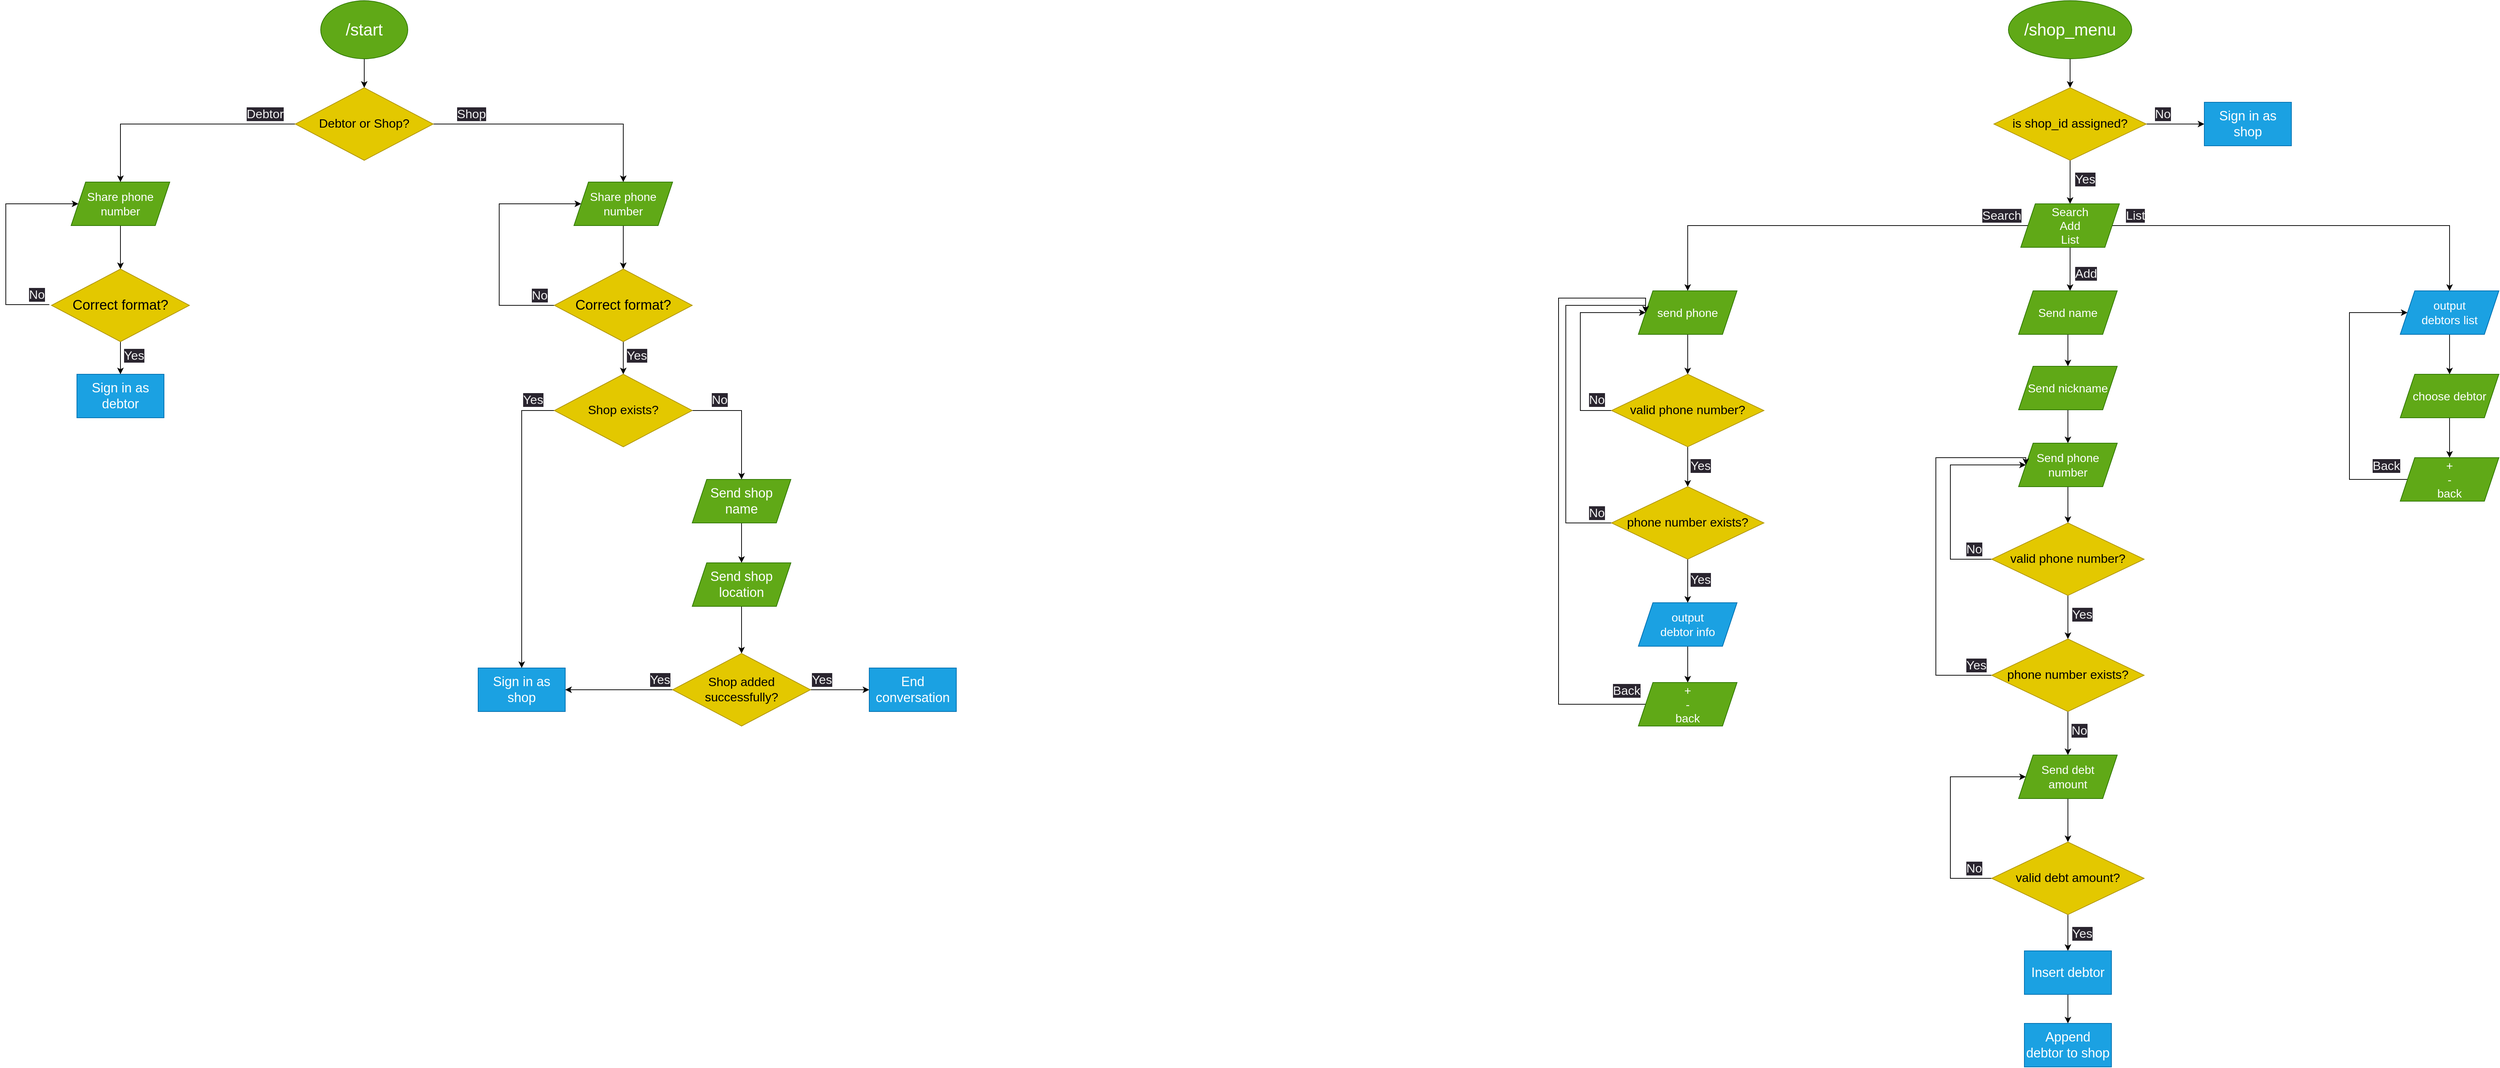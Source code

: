 <mxfile version="21.5.0" type="device">
  <diagram name="Page-1" id="ZCTmXSfx99b_AYZsrj3S">
    <mxGraphModel dx="1834" dy="844" grid="1" gridSize="10" guides="1" tooltips="1" connect="1" arrows="1" fold="1" page="0" pageScale="1" pageWidth="827" pageHeight="1169" math="0" shadow="0">
      <root>
        <mxCell id="0" />
        <mxCell id="1" parent="0" />
        <mxCell id="9ZaSiUd8DV9uHAAC3J2y-7" style="edgeStyle=orthogonalEdgeStyle;rounded=0;orthogonalLoop=1;jettySize=auto;html=1;exitX=0.5;exitY=1;exitDx=0;exitDy=0;entryX=0.5;entryY=0;entryDx=0;entryDy=0;" parent="1" source="9ZaSiUd8DV9uHAAC3J2y-1" target="9ZaSiUd8DV9uHAAC3J2y-6" edge="1">
          <mxGeometry relative="1" as="geometry" />
        </mxCell>
        <mxCell id="9ZaSiUd8DV9uHAAC3J2y-1" value="&lt;font style=&quot;font-size: 23px;&quot;&gt;/start&lt;/font&gt;" style="ellipse;whiteSpace=wrap;html=1;fillColor=#60a917;fontColor=#ffffff;strokeColor=#2D7600;" parent="1" vertex="1">
          <mxGeometry x="354" y="40" width="120" height="80" as="geometry" />
        </mxCell>
        <mxCell id="9ZaSiUd8DV9uHAAC3J2y-29" style="edgeStyle=orthogonalEdgeStyle;rounded=0;orthogonalLoop=1;jettySize=auto;html=1;exitX=0;exitY=0.5;exitDx=0;exitDy=0;entryX=0.5;entryY=0;entryDx=0;entryDy=0;" parent="1" source="9ZaSiUd8DV9uHAAC3J2y-6" target="9ZaSiUd8DV9uHAAC3J2y-28" edge="1">
          <mxGeometry relative="1" as="geometry" />
        </mxCell>
        <mxCell id="9ZaSiUd8DV9uHAAC3J2y-33" style="edgeStyle=orthogonalEdgeStyle;rounded=0;orthogonalLoop=1;jettySize=auto;html=1;exitX=1;exitY=0.5;exitDx=0;exitDy=0;entryX=0.5;entryY=0;entryDx=0;entryDy=0;" parent="1" source="9ZaSiUd8DV9uHAAC3J2y-6" target="9ZaSiUd8DV9uHAAC3J2y-31" edge="1">
          <mxGeometry relative="1" as="geometry" />
        </mxCell>
        <mxCell id="9ZaSiUd8DV9uHAAC3J2y-6" value="&lt;font style=&quot;font-size: 17px;&quot;&gt;Debtor or Shop?&lt;/font&gt;" style="rhombus;whiteSpace=wrap;html=1;fillColor=#e3c800;fontColor=#000000;strokeColor=#B09500;" parent="1" vertex="1">
          <mxGeometry x="319" y="160" width="190" height="100" as="geometry" />
        </mxCell>
        <mxCell id="9ZaSiUd8DV9uHAAC3J2y-10" value="&lt;font style=&quot;font-size: 18px;&quot;&gt;Sign in as debtor&lt;/font&gt;" style="rounded=0;whiteSpace=wrap;html=1;fillColor=#1ba1e2;fontColor=#ffffff;strokeColor=#006EAF;" parent="1" vertex="1">
          <mxGeometry x="18" y="555" width="120" height="60" as="geometry" />
        </mxCell>
        <mxCell id="9ZaSiUd8DV9uHAAC3J2y-12" value="&lt;span style=&quot;color: rgb(240, 240, 240); font-family: Helvetica; font-size: 17px; font-style: normal; font-variant-ligatures: normal; font-variant-caps: normal; font-weight: 400; letter-spacing: normal; orphans: 2; text-align: center; text-indent: 0px; text-transform: none; widows: 2; word-spacing: 0px; -webkit-text-stroke-width: 0px; background-color: rgb(42, 37, 47); text-decoration-thickness: initial; text-decoration-style: initial; text-decoration-color: initial; float: none; display: inline !important;&quot;&gt;Debtor&lt;/span&gt;" style="text;whiteSpace=wrap;html=1;" parent="1" vertex="1">
          <mxGeometry x="250" y="180" width="60" height="30" as="geometry" />
        </mxCell>
        <mxCell id="9ZaSiUd8DV9uHAAC3J2y-19" style="edgeStyle=orthogonalEdgeStyle;rounded=0;orthogonalLoop=1;jettySize=auto;html=1;exitX=0;exitY=0.5;exitDx=0;exitDy=0;entryX=0.5;entryY=0;entryDx=0;entryDy=0;" parent="1" source="9ZaSiUd8DV9uHAAC3J2y-15" target="9ZaSiUd8DV9uHAAC3J2y-18" edge="1">
          <mxGeometry relative="1" as="geometry" />
        </mxCell>
        <mxCell id="9ZaSiUd8DV9uHAAC3J2y-38" style="edgeStyle=orthogonalEdgeStyle;rounded=0;orthogonalLoop=1;jettySize=auto;html=1;exitX=1;exitY=0.5;exitDx=0;exitDy=0;entryX=0.5;entryY=0;entryDx=0;entryDy=0;" parent="1" source="9ZaSiUd8DV9uHAAC3J2y-15" target="9ZaSiUd8DV9uHAAC3J2y-35" edge="1">
          <mxGeometry relative="1" as="geometry" />
        </mxCell>
        <mxCell id="9ZaSiUd8DV9uHAAC3J2y-15" value="&lt;font style=&quot;font-size: 17px;&quot;&gt;Shop exists?&lt;/font&gt;" style="rhombus;whiteSpace=wrap;html=1;fillColor=#e3c800;fontColor=#000000;strokeColor=#B09500;" parent="1" vertex="1">
          <mxGeometry x="676" y="555" width="190" height="100" as="geometry" />
        </mxCell>
        <mxCell id="9ZaSiUd8DV9uHAAC3J2y-18" value="&lt;font style=&quot;font-size: 18px;&quot;&gt;Sign in as shop&lt;/font&gt;" style="rounded=0;whiteSpace=wrap;html=1;fillColor=#1ba1e2;fontColor=#ffffff;strokeColor=#006EAF;" parent="1" vertex="1">
          <mxGeometry x="571" y="960" width="120" height="60" as="geometry" />
        </mxCell>
        <mxCell id="9ZaSiUd8DV9uHAAC3J2y-22" value="&lt;span style=&quot;color: rgb(240, 240, 240); font-family: Helvetica; font-size: 17px; font-style: normal; font-variant-ligatures: normal; font-variant-caps: normal; font-weight: 400; letter-spacing: normal; orphans: 2; text-align: center; text-indent: 0px; text-transform: none; widows: 2; word-spacing: 0px; -webkit-text-stroke-width: 0px; background-color: rgb(42, 37, 47); text-decoration-thickness: initial; text-decoration-style: initial; text-decoration-color: initial; float: none; display: inline !important;&quot;&gt;Shop&lt;/span&gt;" style="text;whiteSpace=wrap;html=1;" parent="1" vertex="1">
          <mxGeometry x="540" y="180" width="60" height="30" as="geometry" />
        </mxCell>
        <mxCell id="9ZaSiUd8DV9uHAAC3J2y-23" value="&lt;span style=&quot;color: rgb(240, 240, 240); font-family: Helvetica; font-size: 17px; font-style: normal; font-variant-ligatures: normal; font-variant-caps: normal; font-weight: 400; letter-spacing: normal; orphans: 2; text-align: center; text-indent: 0px; text-transform: none; widows: 2; word-spacing: 0px; -webkit-text-stroke-width: 0px; background-color: rgb(42, 37, 47); text-decoration-thickness: initial; text-decoration-style: initial; text-decoration-color: initial; float: none; display: inline !important;&quot;&gt;Yes&lt;/span&gt;" style="text;whiteSpace=wrap;html=1;" parent="1" vertex="1">
          <mxGeometry x="631" y="574" width="60" height="30" as="geometry" />
        </mxCell>
        <mxCell id="9ZaSiUd8DV9uHAAC3J2y-24" value="&lt;span style=&quot;color: rgb(240, 240, 240); font-family: Helvetica; font-size: 17px; font-style: normal; font-variant-ligatures: normal; font-variant-caps: normal; font-weight: 400; letter-spacing: normal; orphans: 2; text-align: center; text-indent: 0px; text-transform: none; widows: 2; word-spacing: 0px; -webkit-text-stroke-width: 0px; background-color: rgb(42, 37, 47); text-decoration-thickness: initial; text-decoration-style: initial; text-decoration-color: initial; float: none; display: inline !important;&quot;&gt;No&lt;/span&gt;" style="text;whiteSpace=wrap;html=1;" parent="1" vertex="1">
          <mxGeometry x="891" y="574" width="60" height="30" as="geometry" />
        </mxCell>
        <mxCell id="9ZaSiUd8DV9uHAAC3J2y-42" style="edgeStyle=orthogonalEdgeStyle;rounded=0;orthogonalLoop=1;jettySize=auto;html=1;exitX=0.5;exitY=1;exitDx=0;exitDy=0;entryX=0.5;entryY=0;entryDx=0;entryDy=0;" parent="1" source="9ZaSiUd8DV9uHAAC3J2y-28" target="9ZaSiUd8DV9uHAAC3J2y-41" edge="1">
          <mxGeometry relative="1" as="geometry" />
        </mxCell>
        <mxCell id="9ZaSiUd8DV9uHAAC3J2y-28" value="&lt;font style=&quot;font-size: 16px;&quot;&gt;Share phone number&lt;/font&gt;" style="shape=parallelogram;perimeter=parallelogramPerimeter;whiteSpace=wrap;html=1;fixedSize=1;fillColor=#60a917;fontColor=#ffffff;strokeColor=#2D7600;" parent="1" vertex="1">
          <mxGeometry x="10" y="290" width="136" height="60" as="geometry" />
        </mxCell>
        <mxCell id="9ZaSiUd8DV9uHAAC3J2y-49" style="edgeStyle=orthogonalEdgeStyle;rounded=0;orthogonalLoop=1;jettySize=auto;html=1;exitX=0.5;exitY=1;exitDx=0;exitDy=0;entryX=0.5;entryY=0;entryDx=0;entryDy=0;" parent="1" source="9ZaSiUd8DV9uHAAC3J2y-31" target="9ZaSiUd8DV9uHAAC3J2y-48" edge="1">
          <mxGeometry relative="1" as="geometry" />
        </mxCell>
        <mxCell id="9ZaSiUd8DV9uHAAC3J2y-31" value="&lt;font style=&quot;font-size: 16px;&quot;&gt;Share phone number&lt;/font&gt;" style="shape=parallelogram;perimeter=parallelogramPerimeter;whiteSpace=wrap;html=1;fixedSize=1;fillColor=#60a917;fontColor=#ffffff;strokeColor=#2D7600;" parent="1" vertex="1">
          <mxGeometry x="703" y="290" width="136" height="60" as="geometry" />
        </mxCell>
        <mxCell id="9ZaSiUd8DV9uHAAC3J2y-37" style="edgeStyle=orthogonalEdgeStyle;rounded=0;orthogonalLoop=1;jettySize=auto;html=1;exitX=0.5;exitY=1;exitDx=0;exitDy=0;entryX=0.5;entryY=0;entryDx=0;entryDy=0;" parent="1" source="9ZaSiUd8DV9uHAAC3J2y-35" target="9ZaSiUd8DV9uHAAC3J2y-36" edge="1">
          <mxGeometry relative="1" as="geometry" />
        </mxCell>
        <mxCell id="9ZaSiUd8DV9uHAAC3J2y-35" value="&lt;font style=&quot;font-size: 18px;&quot;&gt;Send shop name&lt;/font&gt;" style="shape=parallelogram;perimeter=parallelogramPerimeter;whiteSpace=wrap;html=1;fixedSize=1;fillColor=#60a917;fontColor=#ffffff;strokeColor=#2D7600;" parent="1" vertex="1">
          <mxGeometry x="866" y="700" width="136" height="60" as="geometry" />
        </mxCell>
        <mxCell id="9ZaSiUd8DV9uHAAC3J2y-56" style="edgeStyle=orthogonalEdgeStyle;rounded=0;orthogonalLoop=1;jettySize=auto;html=1;exitX=0.5;exitY=1;exitDx=0;exitDy=0;entryX=0.5;entryY=0;entryDx=0;entryDy=0;" parent="1" source="9ZaSiUd8DV9uHAAC3J2y-36" target="9ZaSiUd8DV9uHAAC3J2y-55" edge="1">
          <mxGeometry relative="1" as="geometry" />
        </mxCell>
        <mxCell id="9ZaSiUd8DV9uHAAC3J2y-36" value="&lt;font style=&quot;font-size: 18px;&quot;&gt;Send shop location&lt;/font&gt;" style="shape=parallelogram;perimeter=parallelogramPerimeter;whiteSpace=wrap;html=1;fixedSize=1;fillColor=#60a917;fontColor=#ffffff;strokeColor=#2D7600;" parent="1" vertex="1">
          <mxGeometry x="866" y="815" width="136" height="60" as="geometry" />
        </mxCell>
        <mxCell id="9ZaSiUd8DV9uHAAC3J2y-43" style="edgeStyle=orthogonalEdgeStyle;rounded=0;orthogonalLoop=1;jettySize=auto;html=1;exitX=0.5;exitY=1;exitDx=0;exitDy=0;entryX=0.5;entryY=0;entryDx=0;entryDy=0;" parent="1" source="9ZaSiUd8DV9uHAAC3J2y-41" target="9ZaSiUd8DV9uHAAC3J2y-10" edge="1">
          <mxGeometry relative="1" as="geometry" />
        </mxCell>
        <mxCell id="9ZaSiUd8DV9uHAAC3J2y-41" value="&lt;font style=&quot;font-size: 19px;&quot;&gt;Correct format?&lt;/font&gt;" style="rhombus;whiteSpace=wrap;html=1;fillColor=#e3c800;fontColor=#000000;strokeColor=#B09500;" parent="1" vertex="1">
          <mxGeometry x="-17" y="410" width="190" height="100" as="geometry" />
        </mxCell>
        <mxCell id="9ZaSiUd8DV9uHAAC3J2y-44" value="&lt;span style=&quot;color: rgb(240, 240, 240); font-family: Helvetica; font-size: 17px; font-style: normal; font-variant-ligatures: normal; font-variant-caps: normal; font-weight: 400; letter-spacing: normal; orphans: 2; text-align: center; text-indent: 0px; text-transform: none; widows: 2; word-spacing: 0px; -webkit-text-stroke-width: 0px; background-color: rgb(42, 37, 47); text-decoration-thickness: initial; text-decoration-style: initial; text-decoration-color: initial; float: none; display: inline !important;&quot;&gt;Yes&lt;/span&gt;" style="text;whiteSpace=wrap;html=1;" parent="1" vertex="1">
          <mxGeometry x="81" y="513" width="60" height="30" as="geometry" />
        </mxCell>
        <mxCell id="9ZaSiUd8DV9uHAAC3J2y-47" style="edgeStyle=orthogonalEdgeStyle;rounded=0;orthogonalLoop=1;jettySize=auto;html=1;exitX=0.5;exitY=1;exitDx=0;exitDy=0;entryX=0;entryY=0.5;entryDx=0;entryDy=0;" parent="1" source="9ZaSiUd8DV9uHAAC3J2y-45" target="9ZaSiUd8DV9uHAAC3J2y-28" edge="1">
          <mxGeometry relative="1" as="geometry">
            <Array as="points">
              <mxPoint x="-80" y="459" />
              <mxPoint x="-80" y="320" />
            </Array>
          </mxGeometry>
        </mxCell>
        <mxCell id="9ZaSiUd8DV9uHAAC3J2y-45" value="&lt;span style=&quot;color: rgb(240, 240, 240); font-family: Helvetica; font-size: 17px; font-style: normal; font-variant-ligatures: normal; font-variant-caps: normal; font-weight: 400; letter-spacing: normal; orphans: 2; text-align: center; text-indent: 0px; text-transform: none; widows: 2; word-spacing: 0px; -webkit-text-stroke-width: 0px; background-color: rgb(42, 37, 47); text-decoration-thickness: initial; text-decoration-style: initial; text-decoration-color: initial; float: none; display: inline !important;&quot;&gt;No&lt;/span&gt;" style="text;whiteSpace=wrap;html=1;" parent="1" vertex="1">
          <mxGeometry x="-50" y="429" width="60" height="30" as="geometry" />
        </mxCell>
        <mxCell id="9ZaSiUd8DV9uHAAC3J2y-50" style="edgeStyle=orthogonalEdgeStyle;rounded=0;orthogonalLoop=1;jettySize=auto;html=1;exitX=0.5;exitY=1;exitDx=0;exitDy=0;entryX=0.5;entryY=0;entryDx=0;entryDy=0;" parent="1" source="9ZaSiUd8DV9uHAAC3J2y-48" target="9ZaSiUd8DV9uHAAC3J2y-15" edge="1">
          <mxGeometry relative="1" as="geometry" />
        </mxCell>
        <mxCell id="9ZaSiUd8DV9uHAAC3J2y-51" style="edgeStyle=orthogonalEdgeStyle;rounded=0;orthogonalLoop=1;jettySize=auto;html=1;exitX=0;exitY=0.5;exitDx=0;exitDy=0;entryX=0;entryY=0.5;entryDx=0;entryDy=0;" parent="1" source="9ZaSiUd8DV9uHAAC3J2y-48" target="9ZaSiUd8DV9uHAAC3J2y-31" edge="1">
          <mxGeometry relative="1" as="geometry">
            <Array as="points">
              <mxPoint x="600" y="460" />
              <mxPoint x="600" y="320" />
            </Array>
          </mxGeometry>
        </mxCell>
        <mxCell id="9ZaSiUd8DV9uHAAC3J2y-48" value="&lt;font style=&quot;font-size: 19px;&quot;&gt;Correct format?&lt;/font&gt;" style="rhombus;whiteSpace=wrap;html=1;fillColor=#e3c800;fontColor=#000000;strokeColor=#B09500;" parent="1" vertex="1">
          <mxGeometry x="676" y="410" width="190" height="100" as="geometry" />
        </mxCell>
        <mxCell id="9ZaSiUd8DV9uHAAC3J2y-52" value="&lt;span style=&quot;color: rgb(240, 240, 240); font-family: Helvetica; font-size: 17px; font-style: normal; font-variant-ligatures: normal; font-variant-caps: normal; font-weight: 400; letter-spacing: normal; orphans: 2; text-align: center; text-indent: 0px; text-transform: none; widows: 2; word-spacing: 0px; -webkit-text-stroke-width: 0px; background-color: rgb(42, 37, 47); text-decoration-thickness: initial; text-decoration-style: initial; text-decoration-color: initial; float: none; display: inline !important;&quot;&gt;No&lt;/span&gt;" style="text;whiteSpace=wrap;html=1;" parent="1" vertex="1">
          <mxGeometry x="643" y="430" width="60" height="30" as="geometry" />
        </mxCell>
        <mxCell id="9ZaSiUd8DV9uHAAC3J2y-53" value="&lt;span style=&quot;color: rgb(240, 240, 240); font-family: Helvetica; font-size: 17px; font-style: normal; font-variant-ligatures: normal; font-variant-caps: normal; font-weight: 400; letter-spacing: normal; orphans: 2; text-align: center; text-indent: 0px; text-transform: none; widows: 2; word-spacing: 0px; -webkit-text-stroke-width: 0px; background-color: rgb(42, 37, 47); text-decoration-thickness: initial; text-decoration-style: initial; text-decoration-color: initial; float: none; display: inline !important;&quot;&gt;Yes&lt;/span&gt;" style="text;whiteSpace=wrap;html=1;" parent="1" vertex="1">
          <mxGeometry x="774" y="513" width="60" height="30" as="geometry" />
        </mxCell>
        <mxCell id="9ZaSiUd8DV9uHAAC3J2y-57" style="edgeStyle=orthogonalEdgeStyle;rounded=0;orthogonalLoop=1;jettySize=auto;html=1;exitX=0;exitY=0.5;exitDx=0;exitDy=0;entryX=1;entryY=0.5;entryDx=0;entryDy=0;" parent="1" source="9ZaSiUd8DV9uHAAC3J2y-55" target="9ZaSiUd8DV9uHAAC3J2y-18" edge="1">
          <mxGeometry relative="1" as="geometry" />
        </mxCell>
        <mxCell id="9ZaSiUd8DV9uHAAC3J2y-60" style="edgeStyle=orthogonalEdgeStyle;rounded=0;orthogonalLoop=1;jettySize=auto;html=1;exitX=1;exitY=0.5;exitDx=0;exitDy=0;entryX=0;entryY=0.5;entryDx=0;entryDy=0;" parent="1" source="9ZaSiUd8DV9uHAAC3J2y-55" target="9ZaSiUd8DV9uHAAC3J2y-59" edge="1">
          <mxGeometry relative="1" as="geometry" />
        </mxCell>
        <mxCell id="9ZaSiUd8DV9uHAAC3J2y-55" value="&lt;span style=&quot;font-size: 17px;&quot;&gt;Shop added successfully?&lt;/span&gt;" style="rhombus;whiteSpace=wrap;html=1;fillColor=#e3c800;fontColor=#000000;strokeColor=#B09500;" parent="1" vertex="1">
          <mxGeometry x="839" y="940" width="190" height="100" as="geometry" />
        </mxCell>
        <mxCell id="9ZaSiUd8DV9uHAAC3J2y-58" value="&lt;span style=&quot;color: rgb(240, 240, 240); font-family: Helvetica; font-size: 17px; font-style: normal; font-variant-ligatures: normal; font-variant-caps: normal; font-weight: 400; letter-spacing: normal; orphans: 2; text-align: center; text-indent: 0px; text-transform: none; widows: 2; word-spacing: 0px; -webkit-text-stroke-width: 0px; background-color: rgb(42, 37, 47); text-decoration-thickness: initial; text-decoration-style: initial; text-decoration-color: initial; float: none; display: inline !important;&quot;&gt;Yes&lt;/span&gt;" style="text;whiteSpace=wrap;html=1;" parent="1" vertex="1">
          <mxGeometry x="806" y="960" width="60" height="30" as="geometry" />
        </mxCell>
        <mxCell id="9ZaSiUd8DV9uHAAC3J2y-59" value="&lt;font style=&quot;font-size: 18px;&quot;&gt;End conversation&lt;/font&gt;" style="rounded=0;whiteSpace=wrap;html=1;fillColor=#1ba1e2;fontColor=#ffffff;strokeColor=#006EAF;" parent="1" vertex="1">
          <mxGeometry x="1110" y="960" width="120" height="60" as="geometry" />
        </mxCell>
        <mxCell id="9ZaSiUd8DV9uHAAC3J2y-61" value="&lt;span style=&quot;color: rgb(240, 240, 240); font-family: Helvetica; font-size: 17px; font-style: normal; font-variant-ligatures: normal; font-variant-caps: normal; font-weight: 400; letter-spacing: normal; orphans: 2; text-align: center; text-indent: 0px; text-transform: none; widows: 2; word-spacing: 0px; -webkit-text-stroke-width: 0px; background-color: rgb(42, 37, 47); text-decoration-thickness: initial; text-decoration-style: initial; text-decoration-color: initial; float: none; display: inline !important;&quot;&gt;Yes&lt;/span&gt;" style="text;whiteSpace=wrap;html=1;" parent="1" vertex="1">
          <mxGeometry x="1029" y="960" width="60" height="30" as="geometry" />
        </mxCell>
        <mxCell id="9ZaSiUd8DV9uHAAC3J2y-66" style="edgeStyle=orthogonalEdgeStyle;rounded=0;orthogonalLoop=1;jettySize=auto;html=1;exitX=0.5;exitY=1;exitDx=0;exitDy=0;entryX=0.5;entryY=0;entryDx=0;entryDy=0;" parent="1" source="9ZaSiUd8DV9uHAAC3J2y-64" target="9ZaSiUd8DV9uHAAC3J2y-65" edge="1">
          <mxGeometry relative="1" as="geometry" />
        </mxCell>
        <mxCell id="9ZaSiUd8DV9uHAAC3J2y-64" value="&lt;font style=&quot;font-size: 23px;&quot;&gt;/shop_menu&lt;/font&gt;" style="ellipse;whiteSpace=wrap;html=1;fillColor=#60a917;fontColor=#ffffff;strokeColor=#2D7600;" parent="1" vertex="1">
          <mxGeometry x="2680" y="40" width="170" height="80" as="geometry" />
        </mxCell>
        <mxCell id="9ZaSiUd8DV9uHAAC3J2y-68" style="edgeStyle=orthogonalEdgeStyle;rounded=0;orthogonalLoop=1;jettySize=auto;html=1;exitX=1;exitY=0.5;exitDx=0;exitDy=0;entryX=0;entryY=0.5;entryDx=0;entryDy=0;" parent="1" source="9ZaSiUd8DV9uHAAC3J2y-65" target="9ZaSiUd8DV9uHAAC3J2y-67" edge="1">
          <mxGeometry relative="1" as="geometry" />
        </mxCell>
        <mxCell id="9ZaSiUd8DV9uHAAC3J2y-74" style="edgeStyle=orthogonalEdgeStyle;rounded=0;orthogonalLoop=1;jettySize=auto;html=1;exitX=0.5;exitY=1;exitDx=0;exitDy=0;" parent="1" source="9ZaSiUd8DV9uHAAC3J2y-65" target="9ZaSiUd8DV9uHAAC3J2y-73" edge="1">
          <mxGeometry relative="1" as="geometry" />
        </mxCell>
        <mxCell id="9ZaSiUd8DV9uHAAC3J2y-65" value="&lt;font style=&quot;font-size: 17px;&quot;&gt;is shop_id assigned?&lt;/font&gt;" style="rhombus;whiteSpace=wrap;html=1;fillColor=#e3c800;fontColor=#000000;strokeColor=#B09500;" parent="1" vertex="1">
          <mxGeometry x="2660" y="160" width="210" height="100" as="geometry" />
        </mxCell>
        <mxCell id="9ZaSiUd8DV9uHAAC3J2y-67" value="&lt;font style=&quot;font-size: 18px;&quot;&gt;Sign in as shop&lt;/font&gt;" style="rounded=0;whiteSpace=wrap;html=1;fillColor=#1ba1e2;fontColor=#ffffff;strokeColor=#006EAF;" parent="1" vertex="1">
          <mxGeometry x="2950" y="180" width="120" height="60" as="geometry" />
        </mxCell>
        <mxCell id="9ZaSiUd8DV9uHAAC3J2y-69" value="&lt;span style=&quot;color: rgb(240, 240, 240); font-family: Helvetica; font-size: 17px; font-style: normal; font-variant-ligatures: normal; font-variant-caps: normal; font-weight: 400; letter-spacing: normal; orphans: 2; text-align: center; text-indent: 0px; text-transform: none; widows: 2; word-spacing: 0px; -webkit-text-stroke-width: 0px; background-color: rgb(42, 37, 47); text-decoration-thickness: initial; text-decoration-style: initial; text-decoration-color: initial; float: none; display: inline !important;&quot;&gt;No&lt;/span&gt;" style="text;whiteSpace=wrap;html=1;" parent="1" vertex="1">
          <mxGeometry x="2880" y="180" width="60" height="30" as="geometry" />
        </mxCell>
        <mxCell id="9ZaSiUd8DV9uHAAC3J2y-72" value="&lt;span style=&quot;color: rgb(240, 240, 240); font-family: Helvetica; font-size: 17px; font-style: normal; font-variant-ligatures: normal; font-variant-caps: normal; font-weight: 400; letter-spacing: normal; orphans: 2; text-align: center; text-indent: 0px; text-transform: none; widows: 2; word-spacing: 0px; -webkit-text-stroke-width: 0px; background-color: rgb(42, 37, 47); text-decoration-thickness: initial; text-decoration-style: initial; text-decoration-color: initial; float: none; display: inline !important;&quot;&gt;Yes&lt;/span&gt;" style="text;whiteSpace=wrap;html=1;" parent="1" vertex="1">
          <mxGeometry x="2770" y="270" width="60" height="30" as="geometry" />
        </mxCell>
        <mxCell id="9ZaSiUd8DV9uHAAC3J2y-77" style="edgeStyle=orthogonalEdgeStyle;rounded=0;orthogonalLoop=1;jettySize=auto;html=1;exitX=0.5;exitY=1;exitDx=0;exitDy=0;" parent="1" source="9ZaSiUd8DV9uHAAC3J2y-73" edge="1">
          <mxGeometry relative="1" as="geometry">
            <mxPoint x="2764.952" y="440" as="targetPoint" />
          </mxGeometry>
        </mxCell>
        <mxCell id="I39oS0J3rHiWMV1ZDgQ9-15" style="edgeStyle=orthogonalEdgeStyle;rounded=0;orthogonalLoop=1;jettySize=auto;html=1;exitX=0;exitY=0.5;exitDx=0;exitDy=0;entryX=0.5;entryY=0;entryDx=0;entryDy=0;" parent="1" source="9ZaSiUd8DV9uHAAC3J2y-73" target="I39oS0J3rHiWMV1ZDgQ9-10" edge="1">
          <mxGeometry relative="1" as="geometry" />
        </mxCell>
        <mxCell id="I39oS0J3rHiWMV1ZDgQ9-31" style="edgeStyle=orthogonalEdgeStyle;rounded=0;orthogonalLoop=1;jettySize=auto;html=1;exitX=1;exitY=0.5;exitDx=0;exitDy=0;entryX=0.5;entryY=0;entryDx=0;entryDy=0;" parent="1" source="9ZaSiUd8DV9uHAAC3J2y-73" target="I39oS0J3rHiWMV1ZDgQ9-30" edge="1">
          <mxGeometry relative="1" as="geometry" />
        </mxCell>
        <mxCell id="9ZaSiUd8DV9uHAAC3J2y-73" value="&lt;font style=&quot;font-size: 16px;&quot;&gt;Search&lt;br&gt;Add&lt;br&gt;List&lt;br&gt;&lt;/font&gt;" style="shape=parallelogram;perimeter=parallelogramPerimeter;whiteSpace=wrap;html=1;fixedSize=1;fillColor=#60a917;fontColor=#ffffff;strokeColor=#2D7600;" parent="1" vertex="1">
          <mxGeometry x="2697" y="320" width="136" height="60" as="geometry" />
        </mxCell>
        <mxCell id="9ZaSiUd8DV9uHAAC3J2y-76" value="&lt;span style=&quot;color: rgb(240, 240, 240); font-family: Helvetica; font-size: 17px; font-style: normal; font-variant-ligatures: normal; font-variant-caps: normal; font-weight: 400; letter-spacing: normal; orphans: 2; text-align: center; text-indent: 0px; text-transform: none; widows: 2; word-spacing: 0px; -webkit-text-stroke-width: 0px; background-color: rgb(42, 37, 47); text-decoration-thickness: initial; text-decoration-style: initial; text-decoration-color: initial; float: none; display: inline !important;&quot;&gt;Add&lt;/span&gt;" style="text;whiteSpace=wrap;html=1;" parent="1" vertex="1">
          <mxGeometry x="2770" y="400" width="60" height="30" as="geometry" />
        </mxCell>
        <mxCell id="9ZaSiUd8DV9uHAAC3J2y-80" style="edgeStyle=orthogonalEdgeStyle;rounded=0;orthogonalLoop=1;jettySize=auto;html=1;exitX=0.5;exitY=1;exitDx=0;exitDy=0;entryX=0.5;entryY=0;entryDx=0;entryDy=0;" parent="1" source="9ZaSiUd8DV9uHAAC3J2y-78" target="9ZaSiUd8DV9uHAAC3J2y-79" edge="1">
          <mxGeometry relative="1" as="geometry" />
        </mxCell>
        <mxCell id="9ZaSiUd8DV9uHAAC3J2y-78" value="&lt;font style=&quot;font-size: 16px;&quot;&gt;Send name&lt;br&gt;&lt;/font&gt;" style="shape=parallelogram;perimeter=parallelogramPerimeter;whiteSpace=wrap;html=1;fixedSize=1;fillColor=#60a917;fontColor=#ffffff;strokeColor=#2D7600;" parent="1" vertex="1">
          <mxGeometry x="2694" y="440" width="136" height="60" as="geometry" />
        </mxCell>
        <mxCell id="9ZaSiUd8DV9uHAAC3J2y-82" style="edgeStyle=orthogonalEdgeStyle;rounded=0;orthogonalLoop=1;jettySize=auto;html=1;exitX=0.5;exitY=1;exitDx=0;exitDy=0;entryX=0.5;entryY=0;entryDx=0;entryDy=0;" parent="1" source="9ZaSiUd8DV9uHAAC3J2y-79" target="9ZaSiUd8DV9uHAAC3J2y-81" edge="1">
          <mxGeometry relative="1" as="geometry" />
        </mxCell>
        <mxCell id="9ZaSiUd8DV9uHAAC3J2y-79" value="&lt;font style=&quot;font-size: 16px;&quot;&gt;Send nickname&lt;br&gt;&lt;/font&gt;" style="shape=parallelogram;perimeter=parallelogramPerimeter;whiteSpace=wrap;html=1;fixedSize=1;fillColor=#60a917;fontColor=#ffffff;strokeColor=#2D7600;" parent="1" vertex="1">
          <mxGeometry x="2694" y="544" width="136" height="60" as="geometry" />
        </mxCell>
        <mxCell id="9ZaSiUd8DV9uHAAC3J2y-86" style="edgeStyle=orthogonalEdgeStyle;rounded=0;orthogonalLoop=1;jettySize=auto;html=1;exitX=0.5;exitY=1;exitDx=0;exitDy=0;entryX=0.5;entryY=0;entryDx=0;entryDy=0;" parent="1" source="9ZaSiUd8DV9uHAAC3J2y-81" target="9ZaSiUd8DV9uHAAC3J2y-83" edge="1">
          <mxGeometry relative="1" as="geometry" />
        </mxCell>
        <mxCell id="9ZaSiUd8DV9uHAAC3J2y-81" value="&lt;font style=&quot;font-size: 16px;&quot;&gt;Send phone number&lt;br&gt;&lt;/font&gt;" style="shape=parallelogram;perimeter=parallelogramPerimeter;whiteSpace=wrap;html=1;fixedSize=1;fillColor=#60a917;fontColor=#ffffff;strokeColor=#2D7600;" parent="1" vertex="1">
          <mxGeometry x="2694" y="650" width="136" height="60" as="geometry" />
        </mxCell>
        <mxCell id="9ZaSiUd8DV9uHAAC3J2y-84" style="edgeStyle=orthogonalEdgeStyle;rounded=0;orthogonalLoop=1;jettySize=auto;html=1;exitX=0;exitY=0.5;exitDx=0;exitDy=0;entryX=0;entryY=0.5;entryDx=0;entryDy=0;" parent="1" source="9ZaSiUd8DV9uHAAC3J2y-83" target="9ZaSiUd8DV9uHAAC3J2y-81" edge="1">
          <mxGeometry relative="1" as="geometry">
            <Array as="points">
              <mxPoint x="2600" y="810" />
              <mxPoint x="2600" y="680" />
            </Array>
          </mxGeometry>
        </mxCell>
        <mxCell id="I39oS0J3rHiWMV1ZDgQ9-2" style="edgeStyle=orthogonalEdgeStyle;rounded=0;orthogonalLoop=1;jettySize=auto;html=1;exitX=0.5;exitY=1;exitDx=0;exitDy=0;entryX=0.5;entryY=0;entryDx=0;entryDy=0;" parent="1" source="9ZaSiUd8DV9uHAAC3J2y-83" target="I39oS0J3rHiWMV1ZDgQ9-1" edge="1">
          <mxGeometry relative="1" as="geometry" />
        </mxCell>
        <mxCell id="9ZaSiUd8DV9uHAAC3J2y-83" value="&lt;font style=&quot;font-size: 17px;&quot;&gt;valid phone number?&lt;/font&gt;" style="rhombus;whiteSpace=wrap;html=1;fillColor=#e3c800;fontColor=#000000;strokeColor=#B09500;" parent="1" vertex="1">
          <mxGeometry x="2657" y="760" width="210" height="100" as="geometry" />
        </mxCell>
        <mxCell id="9ZaSiUd8DV9uHAAC3J2y-85" value="&lt;span style=&quot;color: rgb(240, 240, 240); font-family: Helvetica; font-size: 17px; font-style: normal; font-variant-ligatures: normal; font-variant-caps: normal; font-weight: 400; letter-spacing: normal; orphans: 2; text-align: center; text-indent: 0px; text-transform: none; widows: 2; word-spacing: 0px; -webkit-text-stroke-width: 0px; background-color: rgb(42, 37, 47); text-decoration-thickness: initial; text-decoration-style: initial; text-decoration-color: initial; float: none; display: inline !important;&quot;&gt;No&lt;/span&gt;" style="text;whiteSpace=wrap;html=1;" parent="1" vertex="1">
          <mxGeometry x="2620" y="780" width="60" height="30" as="geometry" />
        </mxCell>
        <mxCell id="9ZaSiUd8DV9uHAAC3J2y-91" style="edgeStyle=orthogonalEdgeStyle;rounded=0;orthogonalLoop=1;jettySize=auto;html=1;exitX=0.5;exitY=1;exitDx=0;exitDy=0;entryX=0.5;entryY=0;entryDx=0;entryDy=0;" parent="1" source="9ZaSiUd8DV9uHAAC3J2y-87" target="9ZaSiUd8DV9uHAAC3J2y-90" edge="1">
          <mxGeometry relative="1" as="geometry" />
        </mxCell>
        <mxCell id="9ZaSiUd8DV9uHAAC3J2y-87" value="&lt;font style=&quot;font-size: 16px;&quot;&gt;Send debt &lt;br&gt;amount&lt;br&gt;&lt;/font&gt;" style="shape=parallelogram;perimeter=parallelogramPerimeter;whiteSpace=wrap;html=1;fixedSize=1;fillColor=#60a917;fontColor=#ffffff;strokeColor=#2D7600;" parent="1" vertex="1">
          <mxGeometry x="2694" y="1080" width="136" height="60" as="geometry" />
        </mxCell>
        <mxCell id="9ZaSiUd8DV9uHAAC3J2y-89" value="&lt;span style=&quot;color: rgb(240, 240, 240); font-family: Helvetica; font-size: 17px; font-style: normal; font-variant-ligatures: normal; font-variant-caps: normal; font-weight: 400; letter-spacing: normal; orphans: 2; text-align: center; text-indent: 0px; text-transform: none; widows: 2; word-spacing: 0px; -webkit-text-stroke-width: 0px; background-color: rgb(42, 37, 47); text-decoration-thickness: initial; text-decoration-style: initial; text-decoration-color: initial; float: none; display: inline !important;&quot;&gt;Yes&lt;/span&gt;" style="text;whiteSpace=wrap;html=1;" parent="1" vertex="1">
          <mxGeometry x="2766" y="870" width="60" height="30" as="geometry" />
        </mxCell>
        <mxCell id="9ZaSiUd8DV9uHAAC3J2y-92" style="edgeStyle=orthogonalEdgeStyle;rounded=0;orthogonalLoop=1;jettySize=auto;html=1;exitX=0;exitY=0.5;exitDx=0;exitDy=0;entryX=0;entryY=0.5;entryDx=0;entryDy=0;" parent="1" source="9ZaSiUd8DV9uHAAC3J2y-90" target="9ZaSiUd8DV9uHAAC3J2y-87" edge="1">
          <mxGeometry relative="1" as="geometry">
            <Array as="points">
              <mxPoint x="2600" y="1250" />
              <mxPoint x="2600" y="1110" />
            </Array>
          </mxGeometry>
        </mxCell>
        <mxCell id="9ZaSiUd8DV9uHAAC3J2y-96" style="edgeStyle=orthogonalEdgeStyle;rounded=0;orthogonalLoop=1;jettySize=auto;html=1;exitX=0.5;exitY=1;exitDx=0;exitDy=0;entryX=0.5;entryY=0;entryDx=0;entryDy=0;" parent="1" source="9ZaSiUd8DV9uHAAC3J2y-90" target="9ZaSiUd8DV9uHAAC3J2y-95" edge="1">
          <mxGeometry relative="1" as="geometry" />
        </mxCell>
        <mxCell id="9ZaSiUd8DV9uHAAC3J2y-90" value="&lt;font style=&quot;font-size: 17px;&quot;&gt;valid debt amount?&lt;/font&gt;" style="rhombus;whiteSpace=wrap;html=1;fillColor=#e3c800;fontColor=#000000;strokeColor=#B09500;" parent="1" vertex="1">
          <mxGeometry x="2657" y="1200" width="210" height="100" as="geometry" />
        </mxCell>
        <mxCell id="9ZaSiUd8DV9uHAAC3J2y-93" value="&lt;span style=&quot;color: rgb(240, 240, 240); font-family: Helvetica; font-size: 17px; font-style: normal; font-variant-ligatures: normal; font-variant-caps: normal; font-weight: 400; letter-spacing: normal; orphans: 2; text-align: center; text-indent: 0px; text-transform: none; widows: 2; word-spacing: 0px; -webkit-text-stroke-width: 0px; background-color: rgb(42, 37, 47); text-decoration-thickness: initial; text-decoration-style: initial; text-decoration-color: initial; float: none; display: inline !important;&quot;&gt;No&lt;/span&gt;" style="text;whiteSpace=wrap;html=1;" parent="1" vertex="1">
          <mxGeometry x="2620" y="1220" width="60" height="30" as="geometry" />
        </mxCell>
        <mxCell id="9ZaSiUd8DV9uHAAC3J2y-94" value="&lt;span style=&quot;color: rgb(240, 240, 240); font-family: Helvetica; font-size: 17px; font-style: normal; font-variant-ligatures: normal; font-variant-caps: normal; font-weight: 400; letter-spacing: normal; orphans: 2; text-align: center; text-indent: 0px; text-transform: none; widows: 2; word-spacing: 0px; -webkit-text-stroke-width: 0px; background-color: rgb(42, 37, 47); text-decoration-thickness: initial; text-decoration-style: initial; text-decoration-color: initial; float: none; display: inline !important;&quot;&gt;Yes&lt;/span&gt;" style="text;whiteSpace=wrap;html=1;" parent="1" vertex="1">
          <mxGeometry x="2766" y="1310" width="60" height="30" as="geometry" />
        </mxCell>
        <mxCell id="9ZaSiUd8DV9uHAAC3J2y-98" style="edgeStyle=orthogonalEdgeStyle;rounded=0;orthogonalLoop=1;jettySize=auto;html=1;exitX=0.5;exitY=1;exitDx=0;exitDy=0;entryX=0.5;entryY=0;entryDx=0;entryDy=0;" parent="1" source="9ZaSiUd8DV9uHAAC3J2y-95" target="9ZaSiUd8DV9uHAAC3J2y-97" edge="1">
          <mxGeometry relative="1" as="geometry" />
        </mxCell>
        <mxCell id="9ZaSiUd8DV9uHAAC3J2y-95" value="&lt;font style=&quot;font-size: 18px;&quot;&gt;Insert debtor&lt;/font&gt;" style="rounded=0;whiteSpace=wrap;html=1;fillColor=#1ba1e2;fontColor=#ffffff;strokeColor=#006EAF;" parent="1" vertex="1">
          <mxGeometry x="2702" y="1350" width="120" height="60" as="geometry" />
        </mxCell>
        <mxCell id="9ZaSiUd8DV9uHAAC3J2y-97" value="&lt;span style=&quot;font-size: 18px;&quot;&gt;Append debtor to shop&lt;/span&gt;" style="rounded=0;whiteSpace=wrap;html=1;fillColor=#1ba1e2;fontColor=#ffffff;strokeColor=#006EAF;" parent="1" vertex="1">
          <mxGeometry x="2702" y="1450" width="120" height="60" as="geometry" />
        </mxCell>
        <mxCell id="I39oS0J3rHiWMV1ZDgQ9-3" style="edgeStyle=orthogonalEdgeStyle;rounded=0;orthogonalLoop=1;jettySize=auto;html=1;exitX=0;exitY=0.5;exitDx=0;exitDy=0;entryX=0;entryY=0.5;entryDx=0;entryDy=0;" parent="1" source="I39oS0J3rHiWMV1ZDgQ9-1" target="9ZaSiUd8DV9uHAAC3J2y-81" edge="1">
          <mxGeometry relative="1" as="geometry">
            <Array as="points">
              <mxPoint x="2580" y="970" />
              <mxPoint x="2580" y="670" />
              <mxPoint x="2704" y="670" />
            </Array>
          </mxGeometry>
        </mxCell>
        <mxCell id="I39oS0J3rHiWMV1ZDgQ9-5" style="edgeStyle=orthogonalEdgeStyle;rounded=0;orthogonalLoop=1;jettySize=auto;html=1;exitX=0.5;exitY=1;exitDx=0;exitDy=0;entryX=0.5;entryY=0;entryDx=0;entryDy=0;" parent="1" source="I39oS0J3rHiWMV1ZDgQ9-1" target="9ZaSiUd8DV9uHAAC3J2y-87" edge="1">
          <mxGeometry relative="1" as="geometry" />
        </mxCell>
        <mxCell id="I39oS0J3rHiWMV1ZDgQ9-1" value="&lt;span style=&quot;font-size: 17px;&quot;&gt;phone number exists?&lt;/span&gt;" style="rhombus;whiteSpace=wrap;html=1;fillColor=#e3c800;fontColor=#000000;strokeColor=#B09500;" parent="1" vertex="1">
          <mxGeometry x="2657" y="920" width="210" height="100" as="geometry" />
        </mxCell>
        <mxCell id="I39oS0J3rHiWMV1ZDgQ9-4" value="&lt;span style=&quot;color: rgb(240, 240, 240); font-family: Helvetica; font-size: 17px; font-style: normal; font-variant-ligatures: normal; font-variant-caps: normal; font-weight: 400; letter-spacing: normal; orphans: 2; text-align: center; text-indent: 0px; text-transform: none; widows: 2; word-spacing: 0px; -webkit-text-stroke-width: 0px; background-color: rgb(42, 37, 47); text-decoration-thickness: initial; text-decoration-style: initial; text-decoration-color: initial; float: none; display: inline !important;&quot;&gt;Yes&lt;/span&gt;" style="text;whiteSpace=wrap;html=1;" parent="1" vertex="1">
          <mxGeometry x="2620" y="940" width="60" height="30" as="geometry" />
        </mxCell>
        <mxCell id="I39oS0J3rHiWMV1ZDgQ9-6" value="&lt;span style=&quot;color: rgb(240, 240, 240); font-family: Helvetica; font-size: 17px; font-style: normal; font-variant-ligatures: normal; font-variant-caps: normal; font-weight: 400; letter-spacing: normal; orphans: 2; text-align: center; text-indent: 0px; text-transform: none; widows: 2; word-spacing: 0px; -webkit-text-stroke-width: 0px; background-color: rgb(42, 37, 47); text-decoration-thickness: initial; text-decoration-style: initial; text-decoration-color: initial; float: none; display: inline !important;&quot;&gt;No&lt;/span&gt;" style="text;whiteSpace=wrap;html=1;" parent="1" vertex="1">
          <mxGeometry x="2765" y="1030" width="60" height="30" as="geometry" />
        </mxCell>
        <mxCell id="I39oS0J3rHiWMV1ZDgQ9-9" value="&lt;span style=&quot;color: rgb(240, 240, 240); font-family: Helvetica; font-size: 17px; font-style: normal; font-variant-ligatures: normal; font-variant-caps: normal; font-weight: 400; letter-spacing: normal; orphans: 2; text-align: center; text-indent: 0px; text-transform: none; widows: 2; word-spacing: 0px; -webkit-text-stroke-width: 0px; background-color: rgb(42, 37, 47); text-decoration-thickness: initial; text-decoration-style: initial; text-decoration-color: initial; float: none; display: inline !important;&quot;&gt;Search&lt;/span&gt;" style="text;whiteSpace=wrap;html=1;" parent="1" vertex="1">
          <mxGeometry x="2642" y="320" width="60" height="30" as="geometry" />
        </mxCell>
        <mxCell id="I39oS0J3rHiWMV1ZDgQ9-20" style="edgeStyle=orthogonalEdgeStyle;rounded=0;orthogonalLoop=1;jettySize=auto;html=1;exitX=0.5;exitY=1;exitDx=0;exitDy=0;entryX=0.5;entryY=0;entryDx=0;entryDy=0;" parent="1" source="I39oS0J3rHiWMV1ZDgQ9-10" target="I39oS0J3rHiWMV1ZDgQ9-18" edge="1">
          <mxGeometry relative="1" as="geometry" />
        </mxCell>
        <mxCell id="I39oS0J3rHiWMV1ZDgQ9-10" value="&lt;font style=&quot;font-size: 16px;&quot;&gt;send phone&lt;br&gt;&lt;/font&gt;" style="shape=parallelogram;perimeter=parallelogramPerimeter;whiteSpace=wrap;html=1;fixedSize=1;fillColor=#60a917;fontColor=#ffffff;strokeColor=#2D7600;" parent="1" vertex="1">
          <mxGeometry x="2170" y="440" width="136" height="60" as="geometry" />
        </mxCell>
        <mxCell id="fDiwoGGJ3nnr7tAS1L18-2" style="edgeStyle=orthogonalEdgeStyle;rounded=0;orthogonalLoop=1;jettySize=auto;html=1;exitX=0.5;exitY=1;exitDx=0;exitDy=0;entryX=0.5;entryY=0;entryDx=0;entryDy=0;" edge="1" parent="1" source="I39oS0J3rHiWMV1ZDgQ9-16" target="fDiwoGGJ3nnr7tAS1L18-1">
          <mxGeometry relative="1" as="geometry" />
        </mxCell>
        <mxCell id="I39oS0J3rHiWMV1ZDgQ9-16" value="&lt;font style=&quot;font-size: 16px;&quot;&gt;output &lt;br&gt;debtor info&lt;br&gt;&lt;/font&gt;" style="shape=parallelogram;perimeter=parallelogramPerimeter;whiteSpace=wrap;html=1;fixedSize=1;fillColor=#1ba1e2;fontColor=#ffffff;strokeColor=#006EAF;" parent="1" vertex="1">
          <mxGeometry x="2170" y="870" width="136" height="60" as="geometry" />
        </mxCell>
        <mxCell id="I39oS0J3rHiWMV1ZDgQ9-21" style="edgeStyle=orthogonalEdgeStyle;rounded=0;orthogonalLoop=1;jettySize=auto;html=1;exitX=0.5;exitY=1;exitDx=0;exitDy=0;entryX=0.5;entryY=0;entryDx=0;entryDy=0;" parent="1" source="I39oS0J3rHiWMV1ZDgQ9-18" target="I39oS0J3rHiWMV1ZDgQ9-19" edge="1">
          <mxGeometry relative="1" as="geometry" />
        </mxCell>
        <mxCell id="I39oS0J3rHiWMV1ZDgQ9-25" style="edgeStyle=orthogonalEdgeStyle;rounded=0;orthogonalLoop=1;jettySize=auto;html=1;exitX=0;exitY=0.5;exitDx=0;exitDy=0;entryX=0;entryY=0.5;entryDx=0;entryDy=0;" parent="1" source="I39oS0J3rHiWMV1ZDgQ9-18" target="I39oS0J3rHiWMV1ZDgQ9-10" edge="1">
          <mxGeometry relative="1" as="geometry">
            <Array as="points">
              <mxPoint x="2090" y="605" />
              <mxPoint x="2090" y="470" />
            </Array>
          </mxGeometry>
        </mxCell>
        <mxCell id="I39oS0J3rHiWMV1ZDgQ9-18" value="&lt;font style=&quot;font-size: 17px;&quot;&gt;valid phone number?&lt;/font&gt;" style="rhombus;whiteSpace=wrap;html=1;fillColor=#e3c800;fontColor=#000000;strokeColor=#B09500;" parent="1" vertex="1">
          <mxGeometry x="2133" y="555" width="210" height="100" as="geometry" />
        </mxCell>
        <mxCell id="I39oS0J3rHiWMV1ZDgQ9-22" style="edgeStyle=orthogonalEdgeStyle;rounded=0;orthogonalLoop=1;jettySize=auto;html=1;exitX=0.5;exitY=1;exitDx=0;exitDy=0;entryX=0.5;entryY=0;entryDx=0;entryDy=0;" parent="1" source="I39oS0J3rHiWMV1ZDgQ9-19" target="I39oS0J3rHiWMV1ZDgQ9-16" edge="1">
          <mxGeometry relative="1" as="geometry" />
        </mxCell>
        <mxCell id="I39oS0J3rHiWMV1ZDgQ9-27" style="edgeStyle=orthogonalEdgeStyle;rounded=0;orthogonalLoop=1;jettySize=auto;html=1;exitX=0;exitY=0.5;exitDx=0;exitDy=0;entryX=0;entryY=0.5;entryDx=0;entryDy=0;" parent="1" source="I39oS0J3rHiWMV1ZDgQ9-19" target="I39oS0J3rHiWMV1ZDgQ9-10" edge="1">
          <mxGeometry relative="1" as="geometry">
            <Array as="points">
              <mxPoint x="2070" y="760" />
              <mxPoint x="2070" y="460" />
              <mxPoint x="2180" y="460" />
            </Array>
          </mxGeometry>
        </mxCell>
        <mxCell id="I39oS0J3rHiWMV1ZDgQ9-19" value="&lt;span style=&quot;font-size: 17px;&quot;&gt;phone number exists?&lt;/span&gt;" style="rhombus;whiteSpace=wrap;html=1;fillColor=#e3c800;fontColor=#000000;strokeColor=#B09500;" parent="1" vertex="1">
          <mxGeometry x="2133" y="710" width="210" height="100" as="geometry" />
        </mxCell>
        <mxCell id="I39oS0J3rHiWMV1ZDgQ9-23" value="&lt;span style=&quot;color: rgb(240, 240, 240); font-family: Helvetica; font-size: 17px; font-style: normal; font-variant-ligatures: normal; font-variant-caps: normal; font-weight: 400; letter-spacing: normal; orphans: 2; text-align: center; text-indent: 0px; text-transform: none; widows: 2; word-spacing: 0px; -webkit-text-stroke-width: 0px; background-color: rgb(42, 37, 47); text-decoration-thickness: initial; text-decoration-style: initial; text-decoration-color: initial; float: none; display: inline !important;&quot;&gt;Yes&lt;/span&gt;" style="text;whiteSpace=wrap;html=1;" parent="1" vertex="1">
          <mxGeometry x="2240" y="665" width="60" height="30" as="geometry" />
        </mxCell>
        <mxCell id="I39oS0J3rHiWMV1ZDgQ9-24" value="&lt;span style=&quot;color: rgb(240, 240, 240); font-family: Helvetica; font-size: 17px; font-style: normal; font-variant-ligatures: normal; font-variant-caps: normal; font-weight: 400; letter-spacing: normal; orphans: 2; text-align: center; text-indent: 0px; text-transform: none; widows: 2; word-spacing: 0px; -webkit-text-stroke-width: 0px; background-color: rgb(42, 37, 47); text-decoration-thickness: initial; text-decoration-style: initial; text-decoration-color: initial; float: none; display: inline !important;&quot;&gt;Yes&lt;/span&gt;" style="text;whiteSpace=wrap;html=1;" parent="1" vertex="1">
          <mxGeometry x="2240" y="822" width="60" height="30" as="geometry" />
        </mxCell>
        <mxCell id="I39oS0J3rHiWMV1ZDgQ9-26" value="&lt;span style=&quot;color: rgb(240, 240, 240); font-family: Helvetica; font-size: 17px; font-style: normal; font-variant-ligatures: normal; font-variant-caps: normal; font-weight: 400; letter-spacing: normal; orphans: 2; text-align: center; text-indent: 0px; text-transform: none; widows: 2; word-spacing: 0px; -webkit-text-stroke-width: 0px; background-color: rgb(42, 37, 47); text-decoration-thickness: initial; text-decoration-style: initial; text-decoration-color: initial; float: none; display: inline !important;&quot;&gt;No&lt;/span&gt;" style="text;whiteSpace=wrap;html=1;" parent="1" vertex="1">
          <mxGeometry x="2100" y="574" width="60" height="30" as="geometry" />
        </mxCell>
        <mxCell id="I39oS0J3rHiWMV1ZDgQ9-28" value="&lt;span style=&quot;color: rgb(240, 240, 240); font-family: Helvetica; font-size: 17px; font-style: normal; font-variant-ligatures: normal; font-variant-caps: normal; font-weight: 400; letter-spacing: normal; orphans: 2; text-align: center; text-indent: 0px; text-transform: none; widows: 2; word-spacing: 0px; -webkit-text-stroke-width: 0px; background-color: rgb(42, 37, 47); text-decoration-thickness: initial; text-decoration-style: initial; text-decoration-color: initial; float: none; display: inline !important;&quot;&gt;No&lt;/span&gt;" style="text;whiteSpace=wrap;html=1;" parent="1" vertex="1">
          <mxGeometry x="2100" y="730" width="60" height="30" as="geometry" />
        </mxCell>
        <mxCell id="I39oS0J3rHiWMV1ZDgQ9-29" value="&lt;span style=&quot;color: rgb(240, 240, 240); font-family: Helvetica; font-size: 17px; font-style: normal; font-variant-ligatures: normal; font-variant-caps: normal; font-weight: 400; letter-spacing: normal; orphans: 2; text-align: center; text-indent: 0px; text-transform: none; widows: 2; word-spacing: 0px; -webkit-text-stroke-width: 0px; background-color: rgb(42, 37, 47); text-decoration-thickness: initial; text-decoration-style: initial; text-decoration-color: initial; float: none; display: inline !important;&quot;&gt;List&lt;/span&gt;" style="text;whiteSpace=wrap;html=1;" parent="1" vertex="1">
          <mxGeometry x="2840" y="320" width="60" height="30" as="geometry" />
        </mxCell>
        <mxCell id="I39oS0J3rHiWMV1ZDgQ9-33" style="edgeStyle=orthogonalEdgeStyle;rounded=0;orthogonalLoop=1;jettySize=auto;html=1;exitX=0.5;exitY=1;exitDx=0;exitDy=0;entryX=0.5;entryY=0;entryDx=0;entryDy=0;" parent="1" source="I39oS0J3rHiWMV1ZDgQ9-30" target="I39oS0J3rHiWMV1ZDgQ9-32" edge="1">
          <mxGeometry relative="1" as="geometry" />
        </mxCell>
        <mxCell id="I39oS0J3rHiWMV1ZDgQ9-30" value="&lt;font style=&quot;font-size: 16px;&quot;&gt;output &lt;br&gt;debtors list&lt;br&gt;&lt;/font&gt;" style="shape=parallelogram;perimeter=parallelogramPerimeter;whiteSpace=wrap;html=1;fixedSize=1;fillColor=#1ba1e2;fontColor=#ffffff;strokeColor=#006EAF;" parent="1" vertex="1">
          <mxGeometry x="3220" y="440" width="136" height="60" as="geometry" />
        </mxCell>
        <mxCell id="I39oS0J3rHiWMV1ZDgQ9-35" style="edgeStyle=orthogonalEdgeStyle;rounded=0;orthogonalLoop=1;jettySize=auto;html=1;exitX=0.5;exitY=1;exitDx=0;exitDy=0;entryX=0.5;entryY=0;entryDx=0;entryDy=0;" parent="1" source="I39oS0J3rHiWMV1ZDgQ9-32" target="I39oS0J3rHiWMV1ZDgQ9-34" edge="1">
          <mxGeometry relative="1" as="geometry" />
        </mxCell>
        <mxCell id="I39oS0J3rHiWMV1ZDgQ9-32" value="&lt;font style=&quot;font-size: 16px;&quot;&gt;choose debtor&lt;br&gt;&lt;/font&gt;" style="shape=parallelogram;perimeter=parallelogramPerimeter;whiteSpace=wrap;html=1;fixedSize=1;fillColor=#60a917;fontColor=#ffffff;strokeColor=#2D7600;" parent="1" vertex="1">
          <mxGeometry x="3220" y="555" width="136" height="60" as="geometry" />
        </mxCell>
        <mxCell id="I39oS0J3rHiWMV1ZDgQ9-36" style="edgeStyle=orthogonalEdgeStyle;rounded=0;orthogonalLoop=1;jettySize=auto;html=1;exitX=0;exitY=0.5;exitDx=0;exitDy=0;entryX=0;entryY=0.5;entryDx=0;entryDy=0;" parent="1" source="I39oS0J3rHiWMV1ZDgQ9-34" target="I39oS0J3rHiWMV1ZDgQ9-30" edge="1">
          <mxGeometry relative="1" as="geometry">
            <Array as="points">
              <mxPoint x="3150" y="700" />
              <mxPoint x="3150" y="470" />
            </Array>
          </mxGeometry>
        </mxCell>
        <mxCell id="I39oS0J3rHiWMV1ZDgQ9-34" value="&lt;font style=&quot;font-size: 16px;&quot;&gt;+&lt;br&gt;-&lt;br&gt;back&lt;br&gt;&lt;/font&gt;" style="shape=parallelogram;perimeter=parallelogramPerimeter;whiteSpace=wrap;html=1;fixedSize=1;fillColor=#60a917;fontColor=#ffffff;strokeColor=#2D7600;" parent="1" vertex="1">
          <mxGeometry x="3220" y="670" width="136" height="60" as="geometry" />
        </mxCell>
        <mxCell id="I39oS0J3rHiWMV1ZDgQ9-37" value="&lt;span style=&quot;color: rgb(240, 240, 240); font-family: Helvetica; font-size: 17px; font-style: normal; font-variant-ligatures: normal; font-variant-caps: normal; font-weight: 400; letter-spacing: normal; orphans: 2; text-align: center; text-indent: 0px; text-transform: none; widows: 2; word-spacing: 0px; -webkit-text-stroke-width: 0px; background-color: rgb(42, 37, 47); text-decoration-thickness: initial; text-decoration-style: initial; text-decoration-color: initial; float: none; display: inline !important;&quot;&gt;Back&lt;/span&gt;" style="text;whiteSpace=wrap;html=1;" parent="1" vertex="1">
          <mxGeometry x="3180" y="665" width="60" height="30" as="geometry" />
        </mxCell>
        <mxCell id="fDiwoGGJ3nnr7tAS1L18-5" style="edgeStyle=orthogonalEdgeStyle;rounded=0;orthogonalLoop=1;jettySize=auto;html=1;exitX=0;exitY=0.5;exitDx=0;exitDy=0;entryX=0;entryY=0.5;entryDx=0;entryDy=0;" edge="1" parent="1" source="fDiwoGGJ3nnr7tAS1L18-1" target="I39oS0J3rHiWMV1ZDgQ9-10">
          <mxGeometry relative="1" as="geometry">
            <Array as="points">
              <mxPoint x="2060" y="1010" />
              <mxPoint x="2060" y="450" />
              <mxPoint x="2180" y="450" />
            </Array>
          </mxGeometry>
        </mxCell>
        <mxCell id="fDiwoGGJ3nnr7tAS1L18-1" value="&lt;font style=&quot;font-size: 16px;&quot;&gt;+&lt;br&gt;-&lt;br&gt;back&lt;br&gt;&lt;/font&gt;" style="shape=parallelogram;perimeter=parallelogramPerimeter;whiteSpace=wrap;html=1;fixedSize=1;fillColor=#60a917;fontColor=#ffffff;strokeColor=#2D7600;" vertex="1" parent="1">
          <mxGeometry x="2170" y="980" width="136" height="60" as="geometry" />
        </mxCell>
        <mxCell id="fDiwoGGJ3nnr7tAS1L18-4" value="&lt;span style=&quot;color: rgb(240, 240, 240); font-family: Helvetica; font-size: 17px; font-style: normal; font-variant-ligatures: normal; font-variant-caps: normal; font-weight: 400; letter-spacing: normal; orphans: 2; text-align: center; text-indent: 0px; text-transform: none; widows: 2; word-spacing: 0px; -webkit-text-stroke-width: 0px; background-color: rgb(42, 37, 47); text-decoration-thickness: initial; text-decoration-style: initial; text-decoration-color: initial; float: none; display: inline !important;&quot;&gt;Back&lt;/span&gt;" style="text;whiteSpace=wrap;html=1;" vertex="1" parent="1">
          <mxGeometry x="2133" y="975" width="60" height="30" as="geometry" />
        </mxCell>
      </root>
    </mxGraphModel>
  </diagram>
</mxfile>

